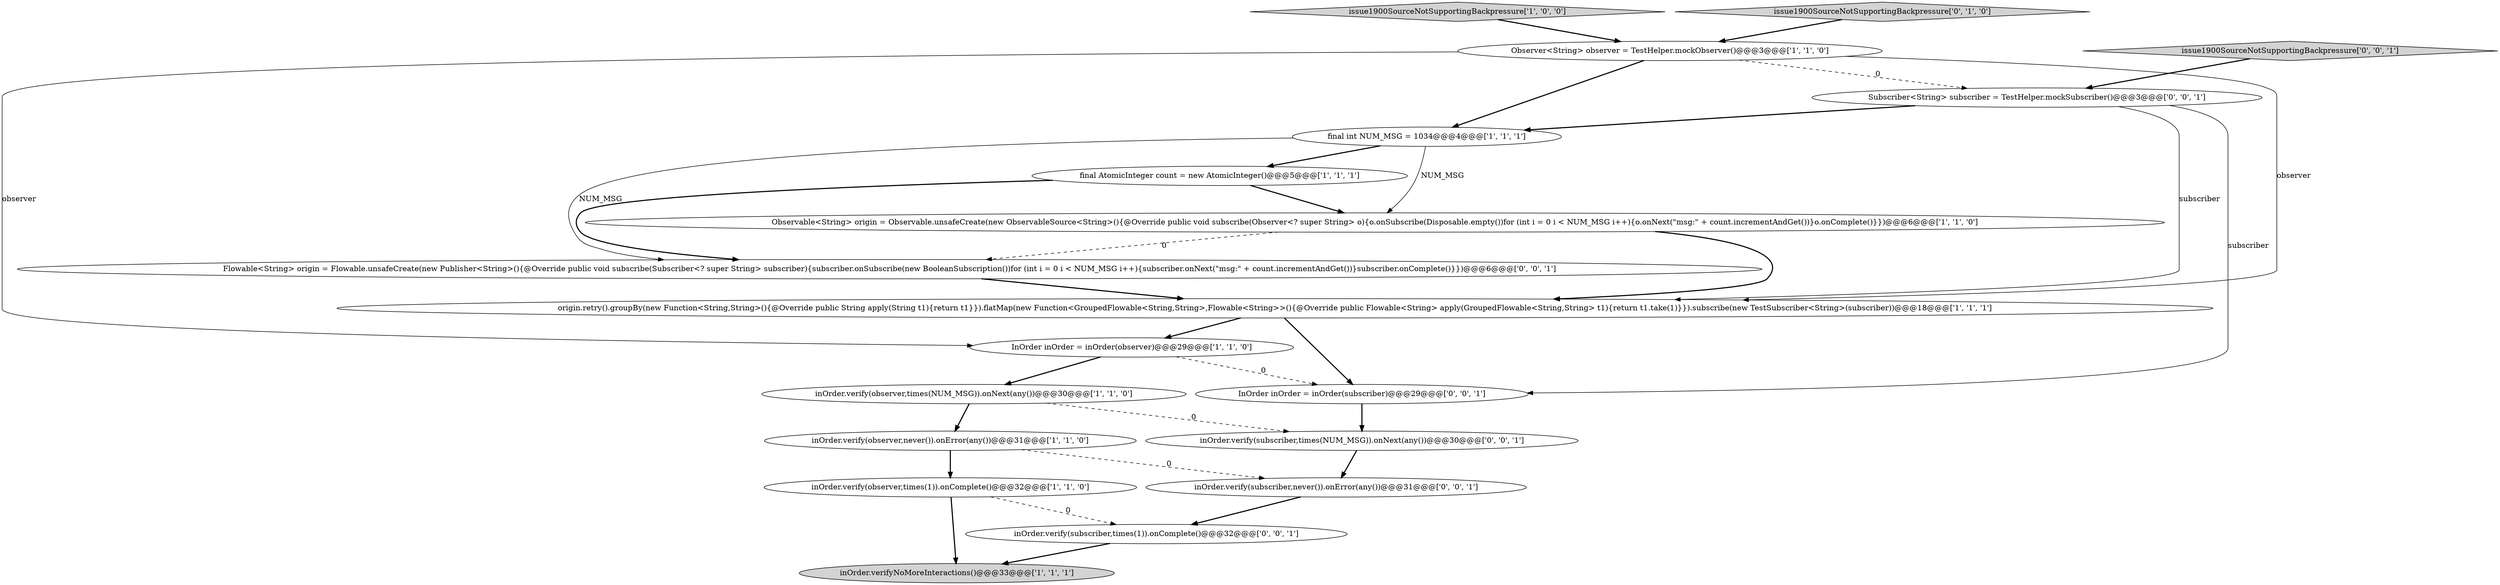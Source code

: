 digraph {
7 [style = filled, label = "inOrder.verify(observer,times(1)).onComplete()@@@32@@@['1', '1', '0']", fillcolor = white, shape = ellipse image = "AAA0AAABBB1BBB"];
2 [style = filled, label = "inOrder.verify(observer,never()).onError(any())@@@31@@@['1', '1', '0']", fillcolor = white, shape = ellipse image = "AAA0AAABBB1BBB"];
5 [style = filled, label = "InOrder inOrder = inOrder(observer)@@@29@@@['1', '1', '0']", fillcolor = white, shape = ellipse image = "AAA0AAABBB1BBB"];
15 [style = filled, label = "Flowable<String> origin = Flowable.unsafeCreate(new Publisher<String>(){@Override public void subscribe(Subscriber<? super String> subscriber){subscriber.onSubscribe(new BooleanSubscription())for (int i = 0 i < NUM_MSG i++){subscriber.onNext(\"msg:\" + count.incrementAndGet())}subscriber.onComplete()}})@@@6@@@['0', '0', '1']", fillcolor = white, shape = ellipse image = "AAA0AAABBB3BBB"];
12 [style = filled, label = "Subscriber<String> subscriber = TestHelper.mockSubscriber()@@@3@@@['0', '0', '1']", fillcolor = white, shape = ellipse image = "AAA0AAABBB3BBB"];
18 [style = filled, label = "inOrder.verify(subscriber,times(NUM_MSG)).onNext(any())@@@30@@@['0', '0', '1']", fillcolor = white, shape = ellipse image = "AAA0AAABBB3BBB"];
9 [style = filled, label = "origin.retry().groupBy(new Function<String,String>(){@Override public String apply(String t1){return t1}}).flatMap(new Function<GroupedFlowable<String,String>,Flowable<String>>(){@Override public Flowable<String> apply(GroupedFlowable<String,String> t1){return t1.take(1)}}).subscribe(new TestSubscriber<String>(subscriber))@@@18@@@['1', '1', '1']", fillcolor = white, shape = ellipse image = "AAA0AAABBB1BBB"];
16 [style = filled, label = "InOrder inOrder = inOrder(subscriber)@@@29@@@['0', '0', '1']", fillcolor = white, shape = ellipse image = "AAA0AAABBB3BBB"];
3 [style = filled, label = "final int NUM_MSG = 1034@@@4@@@['1', '1', '1']", fillcolor = white, shape = ellipse image = "AAA0AAABBB1BBB"];
17 [style = filled, label = "inOrder.verify(subscriber,times(1)).onComplete()@@@32@@@['0', '0', '1']", fillcolor = white, shape = ellipse image = "AAA0AAABBB3BBB"];
0 [style = filled, label = "Observer<String> observer = TestHelper.mockObserver()@@@3@@@['1', '1', '0']", fillcolor = white, shape = ellipse image = "AAA0AAABBB1BBB"];
10 [style = filled, label = "inOrder.verifyNoMoreInteractions()@@@33@@@['1', '1', '1']", fillcolor = lightgray, shape = ellipse image = "AAA0AAABBB1BBB"];
13 [style = filled, label = "inOrder.verify(subscriber,never()).onError(any())@@@31@@@['0', '0', '1']", fillcolor = white, shape = ellipse image = "AAA0AAABBB3BBB"];
1 [style = filled, label = "Observable<String> origin = Observable.unsafeCreate(new ObservableSource<String>(){@Override public void subscribe(Observer<? super String> o){o.onSubscribe(Disposable.empty())for (int i = 0 i < NUM_MSG i++){o.onNext(\"msg:\" + count.incrementAndGet())}o.onComplete()}})@@@6@@@['1', '1', '0']", fillcolor = white, shape = ellipse image = "AAA0AAABBB1BBB"];
4 [style = filled, label = "inOrder.verify(observer,times(NUM_MSG)).onNext(any())@@@30@@@['1', '1', '0']", fillcolor = white, shape = ellipse image = "AAA0AAABBB1BBB"];
14 [style = filled, label = "issue1900SourceNotSupportingBackpressure['0', '0', '1']", fillcolor = lightgray, shape = diamond image = "AAA0AAABBB3BBB"];
8 [style = filled, label = "final AtomicInteger count = new AtomicInteger()@@@5@@@['1', '1', '1']", fillcolor = white, shape = ellipse image = "AAA0AAABBB1BBB"];
6 [style = filled, label = "issue1900SourceNotSupportingBackpressure['1', '0', '0']", fillcolor = lightgray, shape = diamond image = "AAA0AAABBB1BBB"];
11 [style = filled, label = "issue1900SourceNotSupportingBackpressure['0', '1', '0']", fillcolor = lightgray, shape = diamond image = "AAA0AAABBB2BBB"];
2->13 [style = dashed, label="0"];
5->16 [style = dashed, label="0"];
1->9 [style = bold, label=""];
15->9 [style = bold, label=""];
7->10 [style = bold, label=""];
2->7 [style = bold, label=""];
13->17 [style = bold, label=""];
16->18 [style = bold, label=""];
9->16 [style = bold, label=""];
11->0 [style = bold, label=""];
6->0 [style = bold, label=""];
18->13 [style = bold, label=""];
0->5 [style = solid, label="observer"];
12->16 [style = solid, label="subscriber"];
14->12 [style = bold, label=""];
3->15 [style = solid, label="NUM_MSG"];
0->3 [style = bold, label=""];
12->9 [style = solid, label="subscriber"];
5->4 [style = bold, label=""];
4->2 [style = bold, label=""];
8->1 [style = bold, label=""];
7->17 [style = dashed, label="0"];
12->3 [style = bold, label=""];
3->8 [style = bold, label=""];
3->1 [style = solid, label="NUM_MSG"];
1->15 [style = dashed, label="0"];
4->18 [style = dashed, label="0"];
9->5 [style = bold, label=""];
17->10 [style = bold, label=""];
8->15 [style = bold, label=""];
0->9 [style = solid, label="observer"];
0->12 [style = dashed, label="0"];
}

